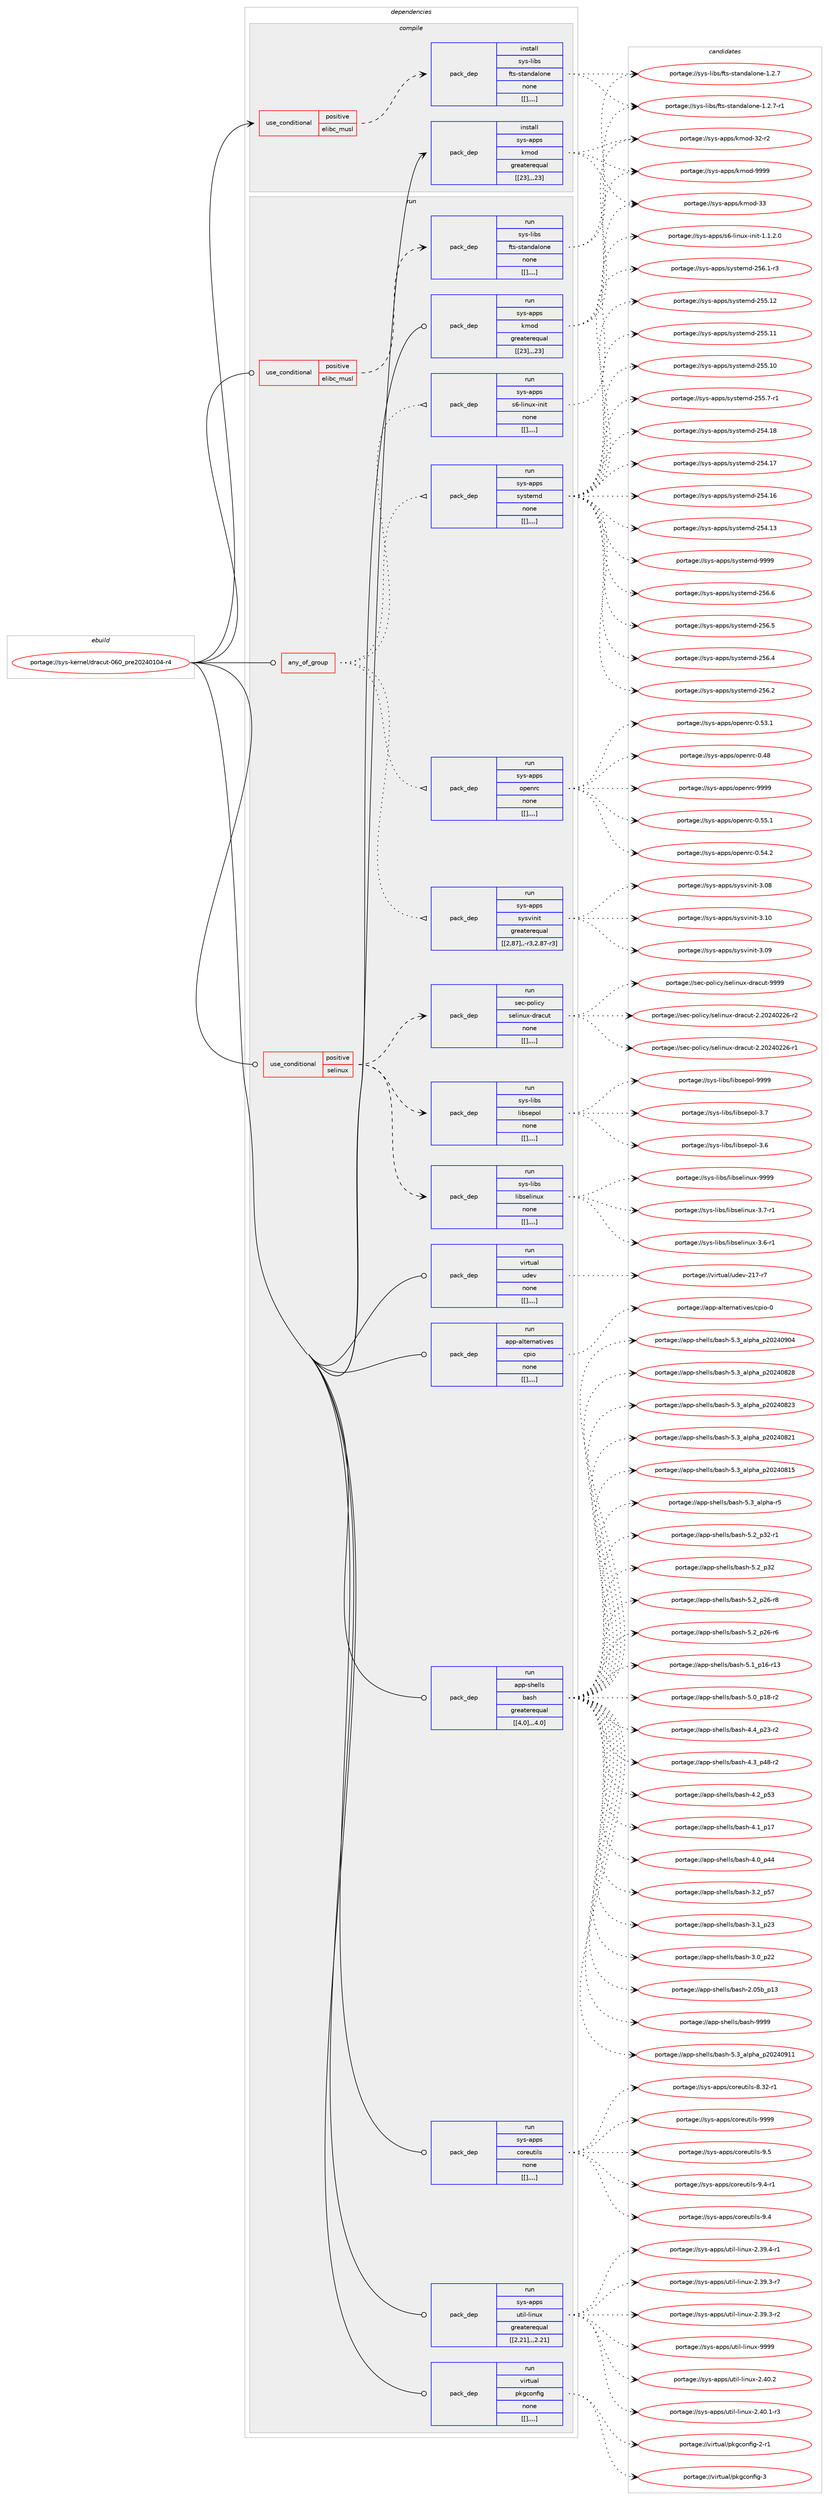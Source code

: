 digraph prolog {

# *************
# Graph options
# *************

newrank=true;
concentrate=true;
compound=true;
graph [rankdir=LR,fontname=Helvetica,fontsize=10,ranksep=1.5];#, ranksep=2.5, nodesep=0.2];
edge  [arrowhead=vee];
node  [fontname=Helvetica,fontsize=10];

# **********
# The ebuild
# **********

subgraph cluster_leftcol {
color=gray;
label=<<i>ebuild</i>>;
id [label="portage://sys-kernel/dracut-060_pre20240104-r4", color=red, width=4, href="../sys-kernel/dracut-060_pre20240104-r4.svg"];
}

# ****************
# The dependencies
# ****************

subgraph cluster_midcol {
color=gray;
label=<<i>dependencies</i>>;
subgraph cluster_compile {
fillcolor="#eeeeee";
style=filled;
label=<<i>compile</i>>;
subgraph cond9642 {
dependency25792 [label=<<TABLE BORDER="0" CELLBORDER="1" CELLSPACING="0" CELLPADDING="4"><TR><TD ROWSPAN="3" CELLPADDING="10">use_conditional</TD></TR><TR><TD>positive</TD></TR><TR><TD>elibc_musl</TD></TR></TABLE>>, shape=none, color=red];
subgraph pack16079 {
dependency25793 [label=<<TABLE BORDER="0" CELLBORDER="1" CELLSPACING="0" CELLPADDING="4" WIDTH="220"><TR><TD ROWSPAN="6" CELLPADDING="30">pack_dep</TD></TR><TR><TD WIDTH="110">install</TD></TR><TR><TD>sys-libs</TD></TR><TR><TD>fts-standalone</TD></TR><TR><TD>none</TD></TR><TR><TD>[[],,,,]</TD></TR></TABLE>>, shape=none, color=blue];
}
dependency25792:e -> dependency25793:w [weight=20,style="dashed",arrowhead="vee"];
}
id:e -> dependency25792:w [weight=20,style="solid",arrowhead="vee"];
subgraph pack16080 {
dependency25794 [label=<<TABLE BORDER="0" CELLBORDER="1" CELLSPACING="0" CELLPADDING="4" WIDTH="220"><TR><TD ROWSPAN="6" CELLPADDING="30">pack_dep</TD></TR><TR><TD WIDTH="110">install</TD></TR><TR><TD>sys-apps</TD></TR><TR><TD>kmod</TD></TR><TR><TD>greaterequal</TD></TR><TR><TD>[[23],,,23]</TD></TR></TABLE>>, shape=none, color=blue];
}
id:e -> dependency25794:w [weight=20,style="solid",arrowhead="vee"];
}
subgraph cluster_compileandrun {
fillcolor="#eeeeee";
style=filled;
label=<<i>compile and run</i>>;
}
subgraph cluster_run {
fillcolor="#eeeeee";
style=filled;
label=<<i>run</i>>;
subgraph any61 {
dependency25795 [label=<<TABLE BORDER="0" CELLBORDER="1" CELLSPACING="0" CELLPADDING="4"><TR><TD CELLPADDING="10">any_of_group</TD></TR></TABLE>>, shape=none, color=red];subgraph pack16081 {
dependency25796 [label=<<TABLE BORDER="0" CELLBORDER="1" CELLSPACING="0" CELLPADDING="4" WIDTH="220"><TR><TD ROWSPAN="6" CELLPADDING="30">pack_dep</TD></TR><TR><TD WIDTH="110">run</TD></TR><TR><TD>sys-apps</TD></TR><TR><TD>sysvinit</TD></TR><TR><TD>greaterequal</TD></TR><TR><TD>[[2,87],,-r3,2.87-r3]</TD></TR></TABLE>>, shape=none, color=blue];
}
dependency25795:e -> dependency25796:w [weight=20,style="dotted",arrowhead="oinv"];
subgraph pack16082 {
dependency25797 [label=<<TABLE BORDER="0" CELLBORDER="1" CELLSPACING="0" CELLPADDING="4" WIDTH="220"><TR><TD ROWSPAN="6" CELLPADDING="30">pack_dep</TD></TR><TR><TD WIDTH="110">run</TD></TR><TR><TD>sys-apps</TD></TR><TR><TD>openrc</TD></TR><TR><TD>none</TD></TR><TR><TD>[[],,,,]</TD></TR></TABLE>>, shape=none, color=blue];
}
dependency25795:e -> dependency25797:w [weight=20,style="dotted",arrowhead="oinv"];
subgraph pack16083 {
dependency25798 [label=<<TABLE BORDER="0" CELLBORDER="1" CELLSPACING="0" CELLPADDING="4" WIDTH="220"><TR><TD ROWSPAN="6" CELLPADDING="30">pack_dep</TD></TR><TR><TD WIDTH="110">run</TD></TR><TR><TD>sys-apps</TD></TR><TR><TD>systemd</TD></TR><TR><TD>none</TD></TR><TR><TD>[[],,,,]</TD></TR></TABLE>>, shape=none, color=blue];
}
dependency25795:e -> dependency25798:w [weight=20,style="dotted",arrowhead="oinv"];
subgraph pack16084 {
dependency25799 [label=<<TABLE BORDER="0" CELLBORDER="1" CELLSPACING="0" CELLPADDING="4" WIDTH="220"><TR><TD ROWSPAN="6" CELLPADDING="30">pack_dep</TD></TR><TR><TD WIDTH="110">run</TD></TR><TR><TD>sys-apps</TD></TR><TR><TD>s6-linux-init</TD></TR><TR><TD>none</TD></TR><TR><TD>[[],,,,]</TD></TR></TABLE>>, shape=none, color=blue];
}
dependency25795:e -> dependency25799:w [weight=20,style="dotted",arrowhead="oinv"];
}
id:e -> dependency25795:w [weight=20,style="solid",arrowhead="odot"];
subgraph cond9643 {
dependency25800 [label=<<TABLE BORDER="0" CELLBORDER="1" CELLSPACING="0" CELLPADDING="4"><TR><TD ROWSPAN="3" CELLPADDING="10">use_conditional</TD></TR><TR><TD>positive</TD></TR><TR><TD>elibc_musl</TD></TR></TABLE>>, shape=none, color=red];
subgraph pack16085 {
dependency25801 [label=<<TABLE BORDER="0" CELLBORDER="1" CELLSPACING="0" CELLPADDING="4" WIDTH="220"><TR><TD ROWSPAN="6" CELLPADDING="30">pack_dep</TD></TR><TR><TD WIDTH="110">run</TD></TR><TR><TD>sys-libs</TD></TR><TR><TD>fts-standalone</TD></TR><TR><TD>none</TD></TR><TR><TD>[[],,,,]</TD></TR></TABLE>>, shape=none, color=blue];
}
dependency25800:e -> dependency25801:w [weight=20,style="dashed",arrowhead="vee"];
}
id:e -> dependency25800:w [weight=20,style="solid",arrowhead="odot"];
subgraph cond9644 {
dependency25802 [label=<<TABLE BORDER="0" CELLBORDER="1" CELLSPACING="0" CELLPADDING="4"><TR><TD ROWSPAN="3" CELLPADDING="10">use_conditional</TD></TR><TR><TD>positive</TD></TR><TR><TD>selinux</TD></TR></TABLE>>, shape=none, color=red];
subgraph pack16086 {
dependency25803 [label=<<TABLE BORDER="0" CELLBORDER="1" CELLSPACING="0" CELLPADDING="4" WIDTH="220"><TR><TD ROWSPAN="6" CELLPADDING="30">pack_dep</TD></TR><TR><TD WIDTH="110">run</TD></TR><TR><TD>sec-policy</TD></TR><TR><TD>selinux-dracut</TD></TR><TR><TD>none</TD></TR><TR><TD>[[],,,,]</TD></TR></TABLE>>, shape=none, color=blue];
}
dependency25802:e -> dependency25803:w [weight=20,style="dashed",arrowhead="vee"];
subgraph pack16087 {
dependency25804 [label=<<TABLE BORDER="0" CELLBORDER="1" CELLSPACING="0" CELLPADDING="4" WIDTH="220"><TR><TD ROWSPAN="6" CELLPADDING="30">pack_dep</TD></TR><TR><TD WIDTH="110">run</TD></TR><TR><TD>sys-libs</TD></TR><TR><TD>libselinux</TD></TR><TR><TD>none</TD></TR><TR><TD>[[],,,,]</TD></TR></TABLE>>, shape=none, color=blue];
}
dependency25802:e -> dependency25804:w [weight=20,style="dashed",arrowhead="vee"];
subgraph pack16088 {
dependency25805 [label=<<TABLE BORDER="0" CELLBORDER="1" CELLSPACING="0" CELLPADDING="4" WIDTH="220"><TR><TD ROWSPAN="6" CELLPADDING="30">pack_dep</TD></TR><TR><TD WIDTH="110">run</TD></TR><TR><TD>sys-libs</TD></TR><TR><TD>libsepol</TD></TR><TR><TD>none</TD></TR><TR><TD>[[],,,,]</TD></TR></TABLE>>, shape=none, color=blue];
}
dependency25802:e -> dependency25805:w [weight=20,style="dashed",arrowhead="vee"];
}
id:e -> dependency25802:w [weight=20,style="solid",arrowhead="odot"];
subgraph pack16089 {
dependency25806 [label=<<TABLE BORDER="0" CELLBORDER="1" CELLSPACING="0" CELLPADDING="4" WIDTH="220"><TR><TD ROWSPAN="6" CELLPADDING="30">pack_dep</TD></TR><TR><TD WIDTH="110">run</TD></TR><TR><TD>app-alternatives</TD></TR><TR><TD>cpio</TD></TR><TR><TD>none</TD></TR><TR><TD>[[],,,,]</TD></TR></TABLE>>, shape=none, color=blue];
}
id:e -> dependency25806:w [weight=20,style="solid",arrowhead="odot"];
subgraph pack16090 {
dependency25807 [label=<<TABLE BORDER="0" CELLBORDER="1" CELLSPACING="0" CELLPADDING="4" WIDTH="220"><TR><TD ROWSPAN="6" CELLPADDING="30">pack_dep</TD></TR><TR><TD WIDTH="110">run</TD></TR><TR><TD>app-shells</TD></TR><TR><TD>bash</TD></TR><TR><TD>greaterequal</TD></TR><TR><TD>[[4,0],,,4.0]</TD></TR></TABLE>>, shape=none, color=blue];
}
id:e -> dependency25807:w [weight=20,style="solid",arrowhead="odot"];
subgraph pack16091 {
dependency25808 [label=<<TABLE BORDER="0" CELLBORDER="1" CELLSPACING="0" CELLPADDING="4" WIDTH="220"><TR><TD ROWSPAN="6" CELLPADDING="30">pack_dep</TD></TR><TR><TD WIDTH="110">run</TD></TR><TR><TD>sys-apps</TD></TR><TR><TD>coreutils</TD></TR><TR><TD>none</TD></TR><TR><TD>[[],,,,]</TD></TR></TABLE>>, shape=none, color=blue];
}
id:e -> dependency25808:w [weight=20,style="solid",arrowhead="odot"];
subgraph pack16092 {
dependency25809 [label=<<TABLE BORDER="0" CELLBORDER="1" CELLSPACING="0" CELLPADDING="4" WIDTH="220"><TR><TD ROWSPAN="6" CELLPADDING="30">pack_dep</TD></TR><TR><TD WIDTH="110">run</TD></TR><TR><TD>sys-apps</TD></TR><TR><TD>kmod</TD></TR><TR><TD>greaterequal</TD></TR><TR><TD>[[23],,,23]</TD></TR></TABLE>>, shape=none, color=blue];
}
id:e -> dependency25809:w [weight=20,style="solid",arrowhead="odot"];
subgraph pack16093 {
dependency25810 [label=<<TABLE BORDER="0" CELLBORDER="1" CELLSPACING="0" CELLPADDING="4" WIDTH="220"><TR><TD ROWSPAN="6" CELLPADDING="30">pack_dep</TD></TR><TR><TD WIDTH="110">run</TD></TR><TR><TD>sys-apps</TD></TR><TR><TD>util-linux</TD></TR><TR><TD>greaterequal</TD></TR><TR><TD>[[2,21],,,2.21]</TD></TR></TABLE>>, shape=none, color=blue];
}
id:e -> dependency25810:w [weight=20,style="solid",arrowhead="odot"];
subgraph pack16094 {
dependency25811 [label=<<TABLE BORDER="0" CELLBORDER="1" CELLSPACING="0" CELLPADDING="4" WIDTH="220"><TR><TD ROWSPAN="6" CELLPADDING="30">pack_dep</TD></TR><TR><TD WIDTH="110">run</TD></TR><TR><TD>virtual</TD></TR><TR><TD>pkgconfig</TD></TR><TR><TD>none</TD></TR><TR><TD>[[],,,,]</TD></TR></TABLE>>, shape=none, color=blue];
}
id:e -> dependency25811:w [weight=20,style="solid",arrowhead="odot"];
subgraph pack16095 {
dependency25812 [label=<<TABLE BORDER="0" CELLBORDER="1" CELLSPACING="0" CELLPADDING="4" WIDTH="220"><TR><TD ROWSPAN="6" CELLPADDING="30">pack_dep</TD></TR><TR><TD WIDTH="110">run</TD></TR><TR><TD>virtual</TD></TR><TR><TD>udev</TD></TR><TR><TD>none</TD></TR><TR><TD>[[],,,,]</TD></TR></TABLE>>, shape=none, color=blue];
}
id:e -> dependency25812:w [weight=20,style="solid",arrowhead="odot"];
}
}

# **************
# The candidates
# **************

subgraph cluster_choices {
rank=same;
color=gray;
label=<<i>candidates</i>>;

subgraph choice16079 {
color=black;
nodesep=1;
choice1151211154510810598115471021161154511511697110100971081111101014549465046554511449 [label="portage://sys-libs/fts-standalone-1.2.7-r1", color=red, width=4,href="../sys-libs/fts-standalone-1.2.7-r1.svg"];
choice115121115451081059811547102116115451151169711010097108111110101454946504655 [label="portage://sys-libs/fts-standalone-1.2.7", color=red, width=4,href="../sys-libs/fts-standalone-1.2.7.svg"];
dependency25793:e -> choice1151211154510810598115471021161154511511697110100971081111101014549465046554511449:w [style=dotted,weight="100"];
dependency25793:e -> choice115121115451081059811547102116115451151169711010097108111110101454946504655:w [style=dotted,weight="100"];
}
subgraph choice16080 {
color=black;
nodesep=1;
choice1151211154597112112115471071091111004557575757 [label="portage://sys-apps/kmod-9999", color=red, width=4,href="../sys-apps/kmod-9999.svg"];
choice115121115459711211211547107109111100455151 [label="portage://sys-apps/kmod-33", color=red, width=4,href="../sys-apps/kmod-33.svg"];
choice1151211154597112112115471071091111004551504511450 [label="portage://sys-apps/kmod-32-r2", color=red, width=4,href="../sys-apps/kmod-32-r2.svg"];
dependency25794:e -> choice1151211154597112112115471071091111004557575757:w [style=dotted,weight="100"];
dependency25794:e -> choice115121115459711211211547107109111100455151:w [style=dotted,weight="100"];
dependency25794:e -> choice1151211154597112112115471071091111004551504511450:w [style=dotted,weight="100"];
}
subgraph choice16081 {
color=black;
nodesep=1;
choice1151211154597112112115471151211151181051101051164551464948 [label="portage://sys-apps/sysvinit-3.10", color=red, width=4,href="../sys-apps/sysvinit-3.10.svg"];
choice1151211154597112112115471151211151181051101051164551464857 [label="portage://sys-apps/sysvinit-3.09", color=red, width=4,href="../sys-apps/sysvinit-3.09.svg"];
choice1151211154597112112115471151211151181051101051164551464856 [label="portage://sys-apps/sysvinit-3.08", color=red, width=4,href="../sys-apps/sysvinit-3.08.svg"];
dependency25796:e -> choice1151211154597112112115471151211151181051101051164551464948:w [style=dotted,weight="100"];
dependency25796:e -> choice1151211154597112112115471151211151181051101051164551464857:w [style=dotted,weight="100"];
dependency25796:e -> choice1151211154597112112115471151211151181051101051164551464856:w [style=dotted,weight="100"];
}
subgraph choice16082 {
color=black;
nodesep=1;
choice115121115459711211211547111112101110114994557575757 [label="portage://sys-apps/openrc-9999", color=red, width=4,href="../sys-apps/openrc-9999.svg"];
choice1151211154597112112115471111121011101149945484653534649 [label="portage://sys-apps/openrc-0.55.1", color=red, width=4,href="../sys-apps/openrc-0.55.1.svg"];
choice1151211154597112112115471111121011101149945484653524650 [label="portage://sys-apps/openrc-0.54.2", color=red, width=4,href="../sys-apps/openrc-0.54.2.svg"];
choice1151211154597112112115471111121011101149945484653514649 [label="portage://sys-apps/openrc-0.53.1", color=red, width=4,href="../sys-apps/openrc-0.53.1.svg"];
choice115121115459711211211547111112101110114994548465256 [label="portage://sys-apps/openrc-0.48", color=red, width=4,href="../sys-apps/openrc-0.48.svg"];
dependency25797:e -> choice115121115459711211211547111112101110114994557575757:w [style=dotted,weight="100"];
dependency25797:e -> choice1151211154597112112115471111121011101149945484653534649:w [style=dotted,weight="100"];
dependency25797:e -> choice1151211154597112112115471111121011101149945484653524650:w [style=dotted,weight="100"];
dependency25797:e -> choice1151211154597112112115471111121011101149945484653514649:w [style=dotted,weight="100"];
dependency25797:e -> choice115121115459711211211547111112101110114994548465256:w [style=dotted,weight="100"];
}
subgraph choice16083 {
color=black;
nodesep=1;
choice1151211154597112112115471151211151161011091004557575757 [label="portage://sys-apps/systemd-9999", color=red, width=4,href="../sys-apps/systemd-9999.svg"];
choice115121115459711211211547115121115116101109100455053544654 [label="portage://sys-apps/systemd-256.6", color=red, width=4,href="../sys-apps/systemd-256.6.svg"];
choice115121115459711211211547115121115116101109100455053544653 [label="portage://sys-apps/systemd-256.5", color=red, width=4,href="../sys-apps/systemd-256.5.svg"];
choice115121115459711211211547115121115116101109100455053544652 [label="portage://sys-apps/systemd-256.4", color=red, width=4,href="../sys-apps/systemd-256.4.svg"];
choice115121115459711211211547115121115116101109100455053544650 [label="portage://sys-apps/systemd-256.2", color=red, width=4,href="../sys-apps/systemd-256.2.svg"];
choice1151211154597112112115471151211151161011091004550535446494511451 [label="portage://sys-apps/systemd-256.1-r3", color=red, width=4,href="../sys-apps/systemd-256.1-r3.svg"];
choice11512111545971121121154711512111511610110910045505353464950 [label="portage://sys-apps/systemd-255.12", color=red, width=4,href="../sys-apps/systemd-255.12.svg"];
choice11512111545971121121154711512111511610110910045505353464949 [label="portage://sys-apps/systemd-255.11", color=red, width=4,href="../sys-apps/systemd-255.11.svg"];
choice11512111545971121121154711512111511610110910045505353464948 [label="portage://sys-apps/systemd-255.10", color=red, width=4,href="../sys-apps/systemd-255.10.svg"];
choice1151211154597112112115471151211151161011091004550535346554511449 [label="portage://sys-apps/systemd-255.7-r1", color=red, width=4,href="../sys-apps/systemd-255.7-r1.svg"];
choice11512111545971121121154711512111511610110910045505352464956 [label="portage://sys-apps/systemd-254.18", color=red, width=4,href="../sys-apps/systemd-254.18.svg"];
choice11512111545971121121154711512111511610110910045505352464955 [label="portage://sys-apps/systemd-254.17", color=red, width=4,href="../sys-apps/systemd-254.17.svg"];
choice11512111545971121121154711512111511610110910045505352464954 [label="portage://sys-apps/systemd-254.16", color=red, width=4,href="../sys-apps/systemd-254.16.svg"];
choice11512111545971121121154711512111511610110910045505352464951 [label="portage://sys-apps/systemd-254.13", color=red, width=4,href="../sys-apps/systemd-254.13.svg"];
dependency25798:e -> choice1151211154597112112115471151211151161011091004557575757:w [style=dotted,weight="100"];
dependency25798:e -> choice115121115459711211211547115121115116101109100455053544654:w [style=dotted,weight="100"];
dependency25798:e -> choice115121115459711211211547115121115116101109100455053544653:w [style=dotted,weight="100"];
dependency25798:e -> choice115121115459711211211547115121115116101109100455053544652:w [style=dotted,weight="100"];
dependency25798:e -> choice115121115459711211211547115121115116101109100455053544650:w [style=dotted,weight="100"];
dependency25798:e -> choice1151211154597112112115471151211151161011091004550535446494511451:w [style=dotted,weight="100"];
dependency25798:e -> choice11512111545971121121154711512111511610110910045505353464950:w [style=dotted,weight="100"];
dependency25798:e -> choice11512111545971121121154711512111511610110910045505353464949:w [style=dotted,weight="100"];
dependency25798:e -> choice11512111545971121121154711512111511610110910045505353464948:w [style=dotted,weight="100"];
dependency25798:e -> choice1151211154597112112115471151211151161011091004550535346554511449:w [style=dotted,weight="100"];
dependency25798:e -> choice11512111545971121121154711512111511610110910045505352464956:w [style=dotted,weight="100"];
dependency25798:e -> choice11512111545971121121154711512111511610110910045505352464955:w [style=dotted,weight="100"];
dependency25798:e -> choice11512111545971121121154711512111511610110910045505352464954:w [style=dotted,weight="100"];
dependency25798:e -> choice11512111545971121121154711512111511610110910045505352464951:w [style=dotted,weight="100"];
}
subgraph choice16084 {
color=black;
nodesep=1;
choice1151211154597112112115471155445108105110117120451051101051164549464946504648 [label="portage://sys-apps/s6-linux-init-1.1.2.0", color=red, width=4,href="../sys-apps/s6-linux-init-1.1.2.0.svg"];
dependency25799:e -> choice1151211154597112112115471155445108105110117120451051101051164549464946504648:w [style=dotted,weight="100"];
}
subgraph choice16085 {
color=black;
nodesep=1;
choice1151211154510810598115471021161154511511697110100971081111101014549465046554511449 [label="portage://sys-libs/fts-standalone-1.2.7-r1", color=red, width=4,href="../sys-libs/fts-standalone-1.2.7-r1.svg"];
choice115121115451081059811547102116115451151169711010097108111110101454946504655 [label="portage://sys-libs/fts-standalone-1.2.7", color=red, width=4,href="../sys-libs/fts-standalone-1.2.7.svg"];
dependency25801:e -> choice1151211154510810598115471021161154511511697110100971081111101014549465046554511449:w [style=dotted,weight="100"];
dependency25801:e -> choice115121115451081059811547102116115451151169711010097108111110101454946504655:w [style=dotted,weight="100"];
}
subgraph choice16086 {
color=black;
nodesep=1;
choice115101994511211110810599121471151011081051101171204510011497991171164557575757 [label="portage://sec-policy/selinux-dracut-9999", color=red, width=4,href="../sec-policy/selinux-dracut-9999.svg"];
choice1151019945112111108105991214711510110810511011712045100114979911711645504650485052485050544511450 [label="portage://sec-policy/selinux-dracut-2.20240226-r2", color=red, width=4,href="../sec-policy/selinux-dracut-2.20240226-r2.svg"];
choice1151019945112111108105991214711510110810511011712045100114979911711645504650485052485050544511449 [label="portage://sec-policy/selinux-dracut-2.20240226-r1", color=red, width=4,href="../sec-policy/selinux-dracut-2.20240226-r1.svg"];
dependency25803:e -> choice115101994511211110810599121471151011081051101171204510011497991171164557575757:w [style=dotted,weight="100"];
dependency25803:e -> choice1151019945112111108105991214711510110810511011712045100114979911711645504650485052485050544511450:w [style=dotted,weight="100"];
dependency25803:e -> choice1151019945112111108105991214711510110810511011712045100114979911711645504650485052485050544511449:w [style=dotted,weight="100"];
}
subgraph choice16087 {
color=black;
nodesep=1;
choice115121115451081059811547108105981151011081051101171204557575757 [label="portage://sys-libs/libselinux-9999", color=red, width=4,href="../sys-libs/libselinux-9999.svg"];
choice11512111545108105981154710810598115101108105110117120455146554511449 [label="portage://sys-libs/libselinux-3.7-r1", color=red, width=4,href="../sys-libs/libselinux-3.7-r1.svg"];
choice11512111545108105981154710810598115101108105110117120455146544511449 [label="portage://sys-libs/libselinux-3.6-r1", color=red, width=4,href="../sys-libs/libselinux-3.6-r1.svg"];
dependency25804:e -> choice115121115451081059811547108105981151011081051101171204557575757:w [style=dotted,weight="100"];
dependency25804:e -> choice11512111545108105981154710810598115101108105110117120455146554511449:w [style=dotted,weight="100"];
dependency25804:e -> choice11512111545108105981154710810598115101108105110117120455146544511449:w [style=dotted,weight="100"];
}
subgraph choice16088 {
color=black;
nodesep=1;
choice115121115451081059811547108105981151011121111084557575757 [label="portage://sys-libs/libsepol-9999", color=red, width=4,href="../sys-libs/libsepol-9999.svg"];
choice1151211154510810598115471081059811510111211110845514655 [label="portage://sys-libs/libsepol-3.7", color=red, width=4,href="../sys-libs/libsepol-3.7.svg"];
choice1151211154510810598115471081059811510111211110845514654 [label="portage://sys-libs/libsepol-3.6", color=red, width=4,href="../sys-libs/libsepol-3.6.svg"];
dependency25805:e -> choice115121115451081059811547108105981151011121111084557575757:w [style=dotted,weight="100"];
dependency25805:e -> choice1151211154510810598115471081059811510111211110845514655:w [style=dotted,weight="100"];
dependency25805:e -> choice1151211154510810598115471081059811510111211110845514654:w [style=dotted,weight="100"];
}
subgraph choice16089 {
color=black;
nodesep=1;
choice9711211245971081161011141109711610511810111547991121051114548 [label="portage://app-alternatives/cpio-0", color=red, width=4,href="../app-alternatives/cpio-0.svg"];
dependency25806:e -> choice9711211245971081161011141109711610511810111547991121051114548:w [style=dotted,weight="100"];
}
subgraph choice16090 {
color=black;
nodesep=1;
choice97112112451151041011081081154798971151044557575757 [label="portage://app-shells/bash-9999", color=red, width=4,href="../app-shells/bash-9999.svg"];
choice971121124511510410110810811547989711510445534651959710811210497951125048505248574949 [label="portage://app-shells/bash-5.3_alpha_p20240911", color=red, width=4,href="../app-shells/bash-5.3_alpha_p20240911.svg"];
choice971121124511510410110810811547989711510445534651959710811210497951125048505248574852 [label="portage://app-shells/bash-5.3_alpha_p20240904", color=red, width=4,href="../app-shells/bash-5.3_alpha_p20240904.svg"];
choice971121124511510410110810811547989711510445534651959710811210497951125048505248565056 [label="portage://app-shells/bash-5.3_alpha_p20240828", color=red, width=4,href="../app-shells/bash-5.3_alpha_p20240828.svg"];
choice971121124511510410110810811547989711510445534651959710811210497951125048505248565051 [label="portage://app-shells/bash-5.3_alpha_p20240823", color=red, width=4,href="../app-shells/bash-5.3_alpha_p20240823.svg"];
choice971121124511510410110810811547989711510445534651959710811210497951125048505248565049 [label="portage://app-shells/bash-5.3_alpha_p20240821", color=red, width=4,href="../app-shells/bash-5.3_alpha_p20240821.svg"];
choice971121124511510410110810811547989711510445534651959710811210497951125048505248564953 [label="portage://app-shells/bash-5.3_alpha_p20240815", color=red, width=4,href="../app-shells/bash-5.3_alpha_p20240815.svg"];
choice9711211245115104101108108115479897115104455346519597108112104974511453 [label="portage://app-shells/bash-5.3_alpha-r5", color=red, width=4,href="../app-shells/bash-5.3_alpha-r5.svg"];
choice9711211245115104101108108115479897115104455346509511251504511449 [label="portage://app-shells/bash-5.2_p32-r1", color=red, width=4,href="../app-shells/bash-5.2_p32-r1.svg"];
choice971121124511510410110810811547989711510445534650951125150 [label="portage://app-shells/bash-5.2_p32", color=red, width=4,href="../app-shells/bash-5.2_p32.svg"];
choice9711211245115104101108108115479897115104455346509511250544511456 [label="portage://app-shells/bash-5.2_p26-r8", color=red, width=4,href="../app-shells/bash-5.2_p26-r8.svg"];
choice9711211245115104101108108115479897115104455346509511250544511454 [label="portage://app-shells/bash-5.2_p26-r6", color=red, width=4,href="../app-shells/bash-5.2_p26-r6.svg"];
choice971121124511510410110810811547989711510445534649951124954451144951 [label="portage://app-shells/bash-5.1_p16-r13", color=red, width=4,href="../app-shells/bash-5.1_p16-r13.svg"];
choice9711211245115104101108108115479897115104455346489511249564511450 [label="portage://app-shells/bash-5.0_p18-r2", color=red, width=4,href="../app-shells/bash-5.0_p18-r2.svg"];
choice9711211245115104101108108115479897115104455246529511250514511450 [label="portage://app-shells/bash-4.4_p23-r2", color=red, width=4,href="../app-shells/bash-4.4_p23-r2.svg"];
choice9711211245115104101108108115479897115104455246519511252564511450 [label="portage://app-shells/bash-4.3_p48-r2", color=red, width=4,href="../app-shells/bash-4.3_p48-r2.svg"];
choice971121124511510410110810811547989711510445524650951125351 [label="portage://app-shells/bash-4.2_p53", color=red, width=4,href="../app-shells/bash-4.2_p53.svg"];
choice971121124511510410110810811547989711510445524649951124955 [label="portage://app-shells/bash-4.1_p17", color=red, width=4,href="../app-shells/bash-4.1_p17.svg"];
choice971121124511510410110810811547989711510445524648951125252 [label="portage://app-shells/bash-4.0_p44", color=red, width=4,href="../app-shells/bash-4.0_p44.svg"];
choice971121124511510410110810811547989711510445514650951125355 [label="portage://app-shells/bash-3.2_p57", color=red, width=4,href="../app-shells/bash-3.2_p57.svg"];
choice971121124511510410110810811547989711510445514649951125051 [label="portage://app-shells/bash-3.1_p23", color=red, width=4,href="../app-shells/bash-3.1_p23.svg"];
choice971121124511510410110810811547989711510445514648951125050 [label="portage://app-shells/bash-3.0_p22", color=red, width=4,href="../app-shells/bash-3.0_p22.svg"];
choice9711211245115104101108108115479897115104455046485398951124951 [label="portage://app-shells/bash-2.05b_p13", color=red, width=4,href="../app-shells/bash-2.05b_p13.svg"];
dependency25807:e -> choice97112112451151041011081081154798971151044557575757:w [style=dotted,weight="100"];
dependency25807:e -> choice971121124511510410110810811547989711510445534651959710811210497951125048505248574949:w [style=dotted,weight="100"];
dependency25807:e -> choice971121124511510410110810811547989711510445534651959710811210497951125048505248574852:w [style=dotted,weight="100"];
dependency25807:e -> choice971121124511510410110810811547989711510445534651959710811210497951125048505248565056:w [style=dotted,weight="100"];
dependency25807:e -> choice971121124511510410110810811547989711510445534651959710811210497951125048505248565051:w [style=dotted,weight="100"];
dependency25807:e -> choice971121124511510410110810811547989711510445534651959710811210497951125048505248565049:w [style=dotted,weight="100"];
dependency25807:e -> choice971121124511510410110810811547989711510445534651959710811210497951125048505248564953:w [style=dotted,weight="100"];
dependency25807:e -> choice9711211245115104101108108115479897115104455346519597108112104974511453:w [style=dotted,weight="100"];
dependency25807:e -> choice9711211245115104101108108115479897115104455346509511251504511449:w [style=dotted,weight="100"];
dependency25807:e -> choice971121124511510410110810811547989711510445534650951125150:w [style=dotted,weight="100"];
dependency25807:e -> choice9711211245115104101108108115479897115104455346509511250544511456:w [style=dotted,weight="100"];
dependency25807:e -> choice9711211245115104101108108115479897115104455346509511250544511454:w [style=dotted,weight="100"];
dependency25807:e -> choice971121124511510410110810811547989711510445534649951124954451144951:w [style=dotted,weight="100"];
dependency25807:e -> choice9711211245115104101108108115479897115104455346489511249564511450:w [style=dotted,weight="100"];
dependency25807:e -> choice9711211245115104101108108115479897115104455246529511250514511450:w [style=dotted,weight="100"];
dependency25807:e -> choice9711211245115104101108108115479897115104455246519511252564511450:w [style=dotted,weight="100"];
dependency25807:e -> choice971121124511510410110810811547989711510445524650951125351:w [style=dotted,weight="100"];
dependency25807:e -> choice971121124511510410110810811547989711510445524649951124955:w [style=dotted,weight="100"];
dependency25807:e -> choice971121124511510410110810811547989711510445524648951125252:w [style=dotted,weight="100"];
dependency25807:e -> choice971121124511510410110810811547989711510445514650951125355:w [style=dotted,weight="100"];
dependency25807:e -> choice971121124511510410110810811547989711510445514649951125051:w [style=dotted,weight="100"];
dependency25807:e -> choice971121124511510410110810811547989711510445514648951125050:w [style=dotted,weight="100"];
dependency25807:e -> choice9711211245115104101108108115479897115104455046485398951124951:w [style=dotted,weight="100"];
}
subgraph choice16091 {
color=black;
nodesep=1;
choice115121115459711211211547991111141011171161051081154557575757 [label="portage://sys-apps/coreutils-9999", color=red, width=4,href="../sys-apps/coreutils-9999.svg"];
choice1151211154597112112115479911111410111711610510811545574653 [label="portage://sys-apps/coreutils-9.5", color=red, width=4,href="../sys-apps/coreutils-9.5.svg"];
choice11512111545971121121154799111114101117116105108115455746524511449 [label="portage://sys-apps/coreutils-9.4-r1", color=red, width=4,href="../sys-apps/coreutils-9.4-r1.svg"];
choice1151211154597112112115479911111410111711610510811545574652 [label="portage://sys-apps/coreutils-9.4", color=red, width=4,href="../sys-apps/coreutils-9.4.svg"];
choice1151211154597112112115479911111410111711610510811545564651504511449 [label="portage://sys-apps/coreutils-8.32-r1", color=red, width=4,href="../sys-apps/coreutils-8.32-r1.svg"];
dependency25808:e -> choice115121115459711211211547991111141011171161051081154557575757:w [style=dotted,weight="100"];
dependency25808:e -> choice1151211154597112112115479911111410111711610510811545574653:w [style=dotted,weight="100"];
dependency25808:e -> choice11512111545971121121154799111114101117116105108115455746524511449:w [style=dotted,weight="100"];
dependency25808:e -> choice1151211154597112112115479911111410111711610510811545574652:w [style=dotted,weight="100"];
dependency25808:e -> choice1151211154597112112115479911111410111711610510811545564651504511449:w [style=dotted,weight="100"];
}
subgraph choice16092 {
color=black;
nodesep=1;
choice1151211154597112112115471071091111004557575757 [label="portage://sys-apps/kmod-9999", color=red, width=4,href="../sys-apps/kmod-9999.svg"];
choice115121115459711211211547107109111100455151 [label="portage://sys-apps/kmod-33", color=red, width=4,href="../sys-apps/kmod-33.svg"];
choice1151211154597112112115471071091111004551504511450 [label="portage://sys-apps/kmod-32-r2", color=red, width=4,href="../sys-apps/kmod-32-r2.svg"];
dependency25809:e -> choice1151211154597112112115471071091111004557575757:w [style=dotted,weight="100"];
dependency25809:e -> choice115121115459711211211547107109111100455151:w [style=dotted,weight="100"];
dependency25809:e -> choice1151211154597112112115471071091111004551504511450:w [style=dotted,weight="100"];
}
subgraph choice16093 {
color=black;
nodesep=1;
choice115121115459711211211547117116105108451081051101171204557575757 [label="portage://sys-apps/util-linux-9999", color=red, width=4,href="../sys-apps/util-linux-9999.svg"];
choice1151211154597112112115471171161051084510810511011712045504652484650 [label="portage://sys-apps/util-linux-2.40.2", color=red, width=4,href="../sys-apps/util-linux-2.40.2.svg"];
choice11512111545971121121154711711610510845108105110117120455046524846494511451 [label="portage://sys-apps/util-linux-2.40.1-r3", color=red, width=4,href="../sys-apps/util-linux-2.40.1-r3.svg"];
choice11512111545971121121154711711610510845108105110117120455046515746524511449 [label="portage://sys-apps/util-linux-2.39.4-r1", color=red, width=4,href="../sys-apps/util-linux-2.39.4-r1.svg"];
choice11512111545971121121154711711610510845108105110117120455046515746514511455 [label="portage://sys-apps/util-linux-2.39.3-r7", color=red, width=4,href="../sys-apps/util-linux-2.39.3-r7.svg"];
choice11512111545971121121154711711610510845108105110117120455046515746514511450 [label="portage://sys-apps/util-linux-2.39.3-r2", color=red, width=4,href="../sys-apps/util-linux-2.39.3-r2.svg"];
dependency25810:e -> choice115121115459711211211547117116105108451081051101171204557575757:w [style=dotted,weight="100"];
dependency25810:e -> choice1151211154597112112115471171161051084510810511011712045504652484650:w [style=dotted,weight="100"];
dependency25810:e -> choice11512111545971121121154711711610510845108105110117120455046524846494511451:w [style=dotted,weight="100"];
dependency25810:e -> choice11512111545971121121154711711610510845108105110117120455046515746524511449:w [style=dotted,weight="100"];
dependency25810:e -> choice11512111545971121121154711711610510845108105110117120455046515746514511455:w [style=dotted,weight="100"];
dependency25810:e -> choice11512111545971121121154711711610510845108105110117120455046515746514511450:w [style=dotted,weight="100"];
}
subgraph choice16094 {
color=black;
nodesep=1;
choice1181051141161179710847112107103991111101021051034551 [label="portage://virtual/pkgconfig-3", color=red, width=4,href="../virtual/pkgconfig-3.svg"];
choice11810511411611797108471121071039911111010210510345504511449 [label="portage://virtual/pkgconfig-2-r1", color=red, width=4,href="../virtual/pkgconfig-2-r1.svg"];
dependency25811:e -> choice1181051141161179710847112107103991111101021051034551:w [style=dotted,weight="100"];
dependency25811:e -> choice11810511411611797108471121071039911111010210510345504511449:w [style=dotted,weight="100"];
}
subgraph choice16095 {
color=black;
nodesep=1;
choice1181051141161179710847117100101118455049554511455 [label="portage://virtual/udev-217-r7", color=red, width=4,href="../virtual/udev-217-r7.svg"];
dependency25812:e -> choice1181051141161179710847117100101118455049554511455:w [style=dotted,weight="100"];
}
}

}
